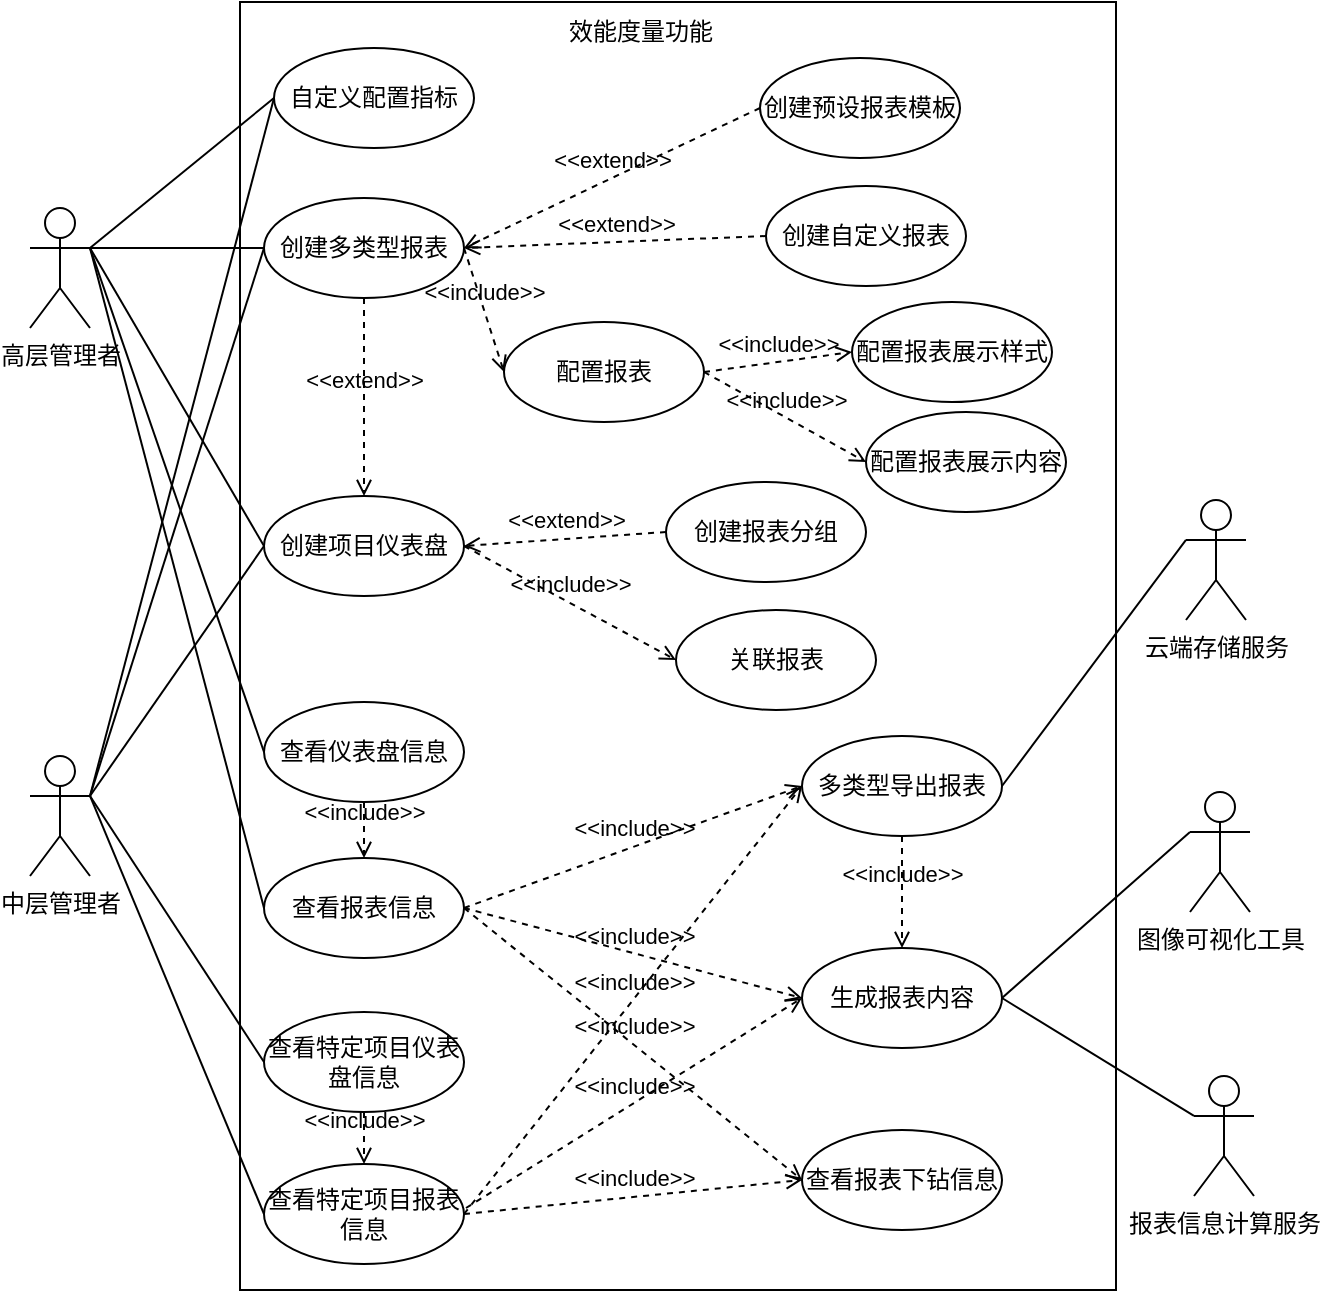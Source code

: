 <mxfile version="26.2.8">
  <diagram name="第 1 页" id="mtTkmlAjdrx-G87t3ve0">
    <mxGraphModel dx="1236" dy="790" grid="0" gridSize="10" guides="1" tooltips="1" connect="1" arrows="1" fold="1" page="1" pageScale="1" pageWidth="827" pageHeight="1169" math="0" shadow="0">
      <root>
        <mxCell id="0" />
        <mxCell id="1" parent="0" />
        <mxCell id="LSccqM-CqqvULN4zkKzQ-1" value="高层管理者" style="shape=umlActor;verticalLabelPosition=bottom;verticalAlign=top;html=1;" parent="1" vertex="1">
          <mxGeometry x="108" y="168" width="30" height="60" as="geometry" />
        </mxCell>
        <mxCell id="LSccqM-CqqvULN4zkKzQ-2" value="" style="rounded=0;whiteSpace=wrap;html=1;" parent="1" vertex="1">
          <mxGeometry x="213" y="65" width="438" height="644" as="geometry" />
        </mxCell>
        <mxCell id="LSccqM-CqqvULN4zkKzQ-3" value="效能度量功能" style="text;html=1;align=center;verticalAlign=middle;whiteSpace=wrap;rounded=0;" parent="1" vertex="1">
          <mxGeometry x="364" y="65" width="99" height="30" as="geometry" />
        </mxCell>
        <mxCell id="LSccqM-CqqvULN4zkKzQ-4" value="创建项目仪表盘" style="ellipse;whiteSpace=wrap;html=1;" parent="1" vertex="1">
          <mxGeometry x="225" y="312" width="100" height="50" as="geometry" />
        </mxCell>
        <mxCell id="LSccqM-CqqvULN4zkKzQ-5" value="创建多类型报表" style="ellipse;whiteSpace=wrap;html=1;" parent="1" vertex="1">
          <mxGeometry x="225" y="163" width="100" height="50" as="geometry" />
        </mxCell>
        <mxCell id="LSccqM-CqqvULN4zkKzQ-9" value="配置报表" style="ellipse;whiteSpace=wrap;html=1;" parent="1" vertex="1">
          <mxGeometry x="345" y="225" width="100" height="50" as="geometry" />
        </mxCell>
        <mxCell id="LSccqM-CqqvULN4zkKzQ-10" value="关联报表" style="ellipse;whiteSpace=wrap;html=1;" parent="1" vertex="1">
          <mxGeometry x="431" y="369" width="100" height="50" as="geometry" />
        </mxCell>
        <mxCell id="LSccqM-CqqvULN4zkKzQ-24" value="" style="endArrow=none;html=1;rounded=0;exitX=1;exitY=0.333;exitDx=0;exitDy=0;exitPerimeter=0;entryX=0;entryY=0.5;entryDx=0;entryDy=0;" parent="1" source="LSccqM-CqqvULN4zkKzQ-1" target="LSccqM-CqqvULN4zkKzQ-5" edge="1">
          <mxGeometry width="50" height="50" relative="1" as="geometry">
            <mxPoint x="387" y="429" as="sourcePoint" />
            <mxPoint x="437" y="379" as="targetPoint" />
          </mxGeometry>
        </mxCell>
        <mxCell id="LSccqM-CqqvULN4zkKzQ-25" value="" style="endArrow=none;html=1;rounded=0;exitX=1;exitY=0.333;exitDx=0;exitDy=0;exitPerimeter=0;entryX=0;entryY=0.5;entryDx=0;entryDy=0;" parent="1" source="LSccqM-CqqvULN4zkKzQ-1" target="LSccqM-CqqvULN4zkKzQ-4" edge="1">
          <mxGeometry width="50" height="50" relative="1" as="geometry">
            <mxPoint x="148" y="348" as="sourcePoint" />
            <mxPoint x="244" y="124" as="targetPoint" />
          </mxGeometry>
        </mxCell>
        <mxCell id="N52ZZ2_gi6DKVlkQ7G2X-1" value="中层管理者" style="shape=umlActor;verticalLabelPosition=bottom;verticalAlign=top;html=1;" parent="1" vertex="1">
          <mxGeometry x="108" y="442" width="30" height="60" as="geometry" />
        </mxCell>
        <mxCell id="N52ZZ2_gi6DKVlkQ7G2X-13" value="自定义配置指标" style="ellipse;whiteSpace=wrap;html=1;" parent="1" vertex="1">
          <mxGeometry x="230" y="88" width="100" height="50" as="geometry" />
        </mxCell>
        <mxCell id="N52ZZ2_gi6DKVlkQ7G2X-14" value="创建预设报表模板" style="ellipse;whiteSpace=wrap;html=1;" parent="1" vertex="1">
          <mxGeometry x="473" y="93" width="100" height="50" as="geometry" />
        </mxCell>
        <mxCell id="N52ZZ2_gi6DKVlkQ7G2X-15" value="创建自定义报表" style="ellipse;whiteSpace=wrap;html=1;" parent="1" vertex="1">
          <mxGeometry x="476" y="157" width="100" height="50" as="geometry" />
        </mxCell>
        <mxCell id="N52ZZ2_gi6DKVlkQ7G2X-17" value="创建报表分组" style="ellipse;whiteSpace=wrap;html=1;" parent="1" vertex="1">
          <mxGeometry x="426" y="305" width="100" height="50" as="geometry" />
        </mxCell>
        <mxCell id="N52ZZ2_gi6DKVlkQ7G2X-18" value="查看仪表盘信息" style="ellipse;whiteSpace=wrap;html=1;" parent="1" vertex="1">
          <mxGeometry x="225" y="415" width="100" height="50" as="geometry" />
        </mxCell>
        <mxCell id="N52ZZ2_gi6DKVlkQ7G2X-19" value="查看报表信息" style="ellipse;whiteSpace=wrap;html=1;" parent="1" vertex="1">
          <mxGeometry x="225" y="493" width="100" height="50" as="geometry" />
        </mxCell>
        <mxCell id="N52ZZ2_gi6DKVlkQ7G2X-20" value="查看报表下钻信息" style="ellipse;whiteSpace=wrap;html=1;" parent="1" vertex="1">
          <mxGeometry x="494" y="629" width="100" height="50" as="geometry" />
        </mxCell>
        <mxCell id="N52ZZ2_gi6DKVlkQ7G2X-21" value="多类型导出报表" style="ellipse;whiteSpace=wrap;html=1;" parent="1" vertex="1">
          <mxGeometry x="494" y="432" width="100" height="50" as="geometry" />
        </mxCell>
        <mxCell id="N52ZZ2_gi6DKVlkQ7G2X-22" value="配置报表展示样式" style="ellipse;whiteSpace=wrap;html=1;" parent="1" vertex="1">
          <mxGeometry x="519" y="215" width="100" height="50" as="geometry" />
        </mxCell>
        <mxCell id="N52ZZ2_gi6DKVlkQ7G2X-23" value="配置报表展示内容" style="ellipse;whiteSpace=wrap;html=1;" parent="1" vertex="1">
          <mxGeometry x="526" y="270" width="100" height="50" as="geometry" />
        </mxCell>
        <mxCell id="N52ZZ2_gi6DKVlkQ7G2X-24" value="云端存储服务" style="shape=umlActor;verticalLabelPosition=bottom;verticalAlign=top;html=1;" parent="1" vertex="1">
          <mxGeometry x="686" y="314" width="30" height="60" as="geometry" />
        </mxCell>
        <mxCell id="N52ZZ2_gi6DKVlkQ7G2X-25" value="图像可视化工具" style="shape=umlActor;verticalLabelPosition=bottom;verticalAlign=top;html=1;" parent="1" vertex="1">
          <mxGeometry x="688" y="460" width="30" height="60" as="geometry" />
        </mxCell>
        <mxCell id="N52ZZ2_gi6DKVlkQ7G2X-30" value="报表信息计算服务" style="shape=umlActor;verticalLabelPosition=bottom;verticalAlign=top;html=1;" parent="1" vertex="1">
          <mxGeometry x="690" y="602" width="30" height="60" as="geometry" />
        </mxCell>
        <mxCell id="N52ZZ2_gi6DKVlkQ7G2X-32" value="查看特定项目仪表盘信息" style="ellipse;whiteSpace=wrap;html=1;" parent="1" vertex="1">
          <mxGeometry x="225" y="570" width="100" height="50" as="geometry" />
        </mxCell>
        <mxCell id="N52ZZ2_gi6DKVlkQ7G2X-33" value="查看特定项目报表信息" style="ellipse;whiteSpace=wrap;html=1;" parent="1" vertex="1">
          <mxGeometry x="225" y="646" width="100" height="50" as="geometry" />
        </mxCell>
        <mxCell id="N52ZZ2_gi6DKVlkQ7G2X-35" value="&amp;lt;&amp;lt;include&amp;gt;&amp;gt;" style="html=1;verticalAlign=bottom;labelBackgroundColor=none;endArrow=open;endFill=0;dashed=1;rounded=0;exitX=1;exitY=0.5;exitDx=0;exitDy=0;entryX=0;entryY=0.5;entryDx=0;entryDy=0;" parent="1" source="LSccqM-CqqvULN4zkKzQ-4" target="LSccqM-CqqvULN4zkKzQ-10" edge="1">
          <mxGeometry width="160" relative="1" as="geometry">
            <mxPoint x="332" y="424" as="sourcePoint" />
            <mxPoint x="492" y="424" as="targetPoint" />
          </mxGeometry>
        </mxCell>
        <mxCell id="N52ZZ2_gi6DKVlkQ7G2X-36" value="&amp;lt;&amp;lt;extend&amp;gt;&amp;gt;" style="html=1;verticalAlign=bottom;labelBackgroundColor=none;endArrow=open;endFill=0;dashed=1;rounded=0;entryX=1;entryY=0.5;entryDx=0;entryDy=0;exitX=0;exitY=0.5;exitDx=0;exitDy=0;" parent="1" source="N52ZZ2_gi6DKVlkQ7G2X-14" target="LSccqM-CqqvULN4zkKzQ-5" edge="1">
          <mxGeometry width="160" relative="1" as="geometry">
            <mxPoint x="309" y="141" as="sourcePoint" />
            <mxPoint x="469" y="141" as="targetPoint" />
          </mxGeometry>
        </mxCell>
        <mxCell id="N52ZZ2_gi6DKVlkQ7G2X-37" value="&amp;lt;&amp;lt;extend&amp;gt;&amp;gt;" style="html=1;verticalAlign=bottom;labelBackgroundColor=none;endArrow=open;endFill=0;dashed=1;rounded=0;entryX=1;entryY=0.5;entryDx=0;entryDy=0;exitX=0;exitY=0.5;exitDx=0;exitDy=0;" parent="1" source="N52ZZ2_gi6DKVlkQ7G2X-15" target="LSccqM-CqqvULN4zkKzQ-5" edge="1">
          <mxGeometry width="160" relative="1" as="geometry">
            <mxPoint x="479" y="135" as="sourcePoint" />
            <mxPoint x="340" y="164" as="targetPoint" />
          </mxGeometry>
        </mxCell>
        <mxCell id="N52ZZ2_gi6DKVlkQ7G2X-38" value="&amp;lt;&amp;lt;include&amp;gt;&amp;gt;" style="html=1;verticalAlign=bottom;labelBackgroundColor=none;endArrow=open;endFill=0;dashed=1;rounded=0;exitX=1;exitY=0.5;exitDx=0;exitDy=0;entryX=0;entryY=0.5;entryDx=0;entryDy=0;" parent="1" source="LSccqM-CqqvULN4zkKzQ-5" target="LSccqM-CqqvULN4zkKzQ-9" edge="1">
          <mxGeometry width="160" relative="1" as="geometry">
            <mxPoint x="342" y="434" as="sourcePoint" />
            <mxPoint x="502" y="434" as="targetPoint" />
          </mxGeometry>
        </mxCell>
        <mxCell id="N52ZZ2_gi6DKVlkQ7G2X-40" value="&amp;lt;&amp;lt;include&amp;gt;&amp;gt;" style="html=1;verticalAlign=bottom;labelBackgroundColor=none;endArrow=open;endFill=0;dashed=1;rounded=0;exitX=1;exitY=0.5;exitDx=0;exitDy=0;entryX=0;entryY=0.5;entryDx=0;entryDy=0;" parent="1" source="LSccqM-CqqvULN4zkKzQ-9" target="N52ZZ2_gi6DKVlkQ7G2X-22" edge="1">
          <mxGeometry width="160" relative="1" as="geometry">
            <mxPoint x="340" y="164" as="sourcePoint" />
            <mxPoint x="355" y="260" as="targetPoint" />
          </mxGeometry>
        </mxCell>
        <mxCell id="N52ZZ2_gi6DKVlkQ7G2X-41" value="&amp;lt;&amp;lt;include&amp;gt;&amp;gt;" style="html=1;verticalAlign=bottom;labelBackgroundColor=none;endArrow=open;endFill=0;dashed=1;rounded=0;exitX=1;exitY=0.5;exitDx=0;exitDy=0;entryX=0;entryY=0.5;entryDx=0;entryDy=0;" parent="1" source="LSccqM-CqqvULN4zkKzQ-9" target="N52ZZ2_gi6DKVlkQ7G2X-23" edge="1">
          <mxGeometry width="160" relative="1" as="geometry">
            <mxPoint x="455" y="260" as="sourcePoint" />
            <mxPoint x="529" y="250" as="targetPoint" />
          </mxGeometry>
        </mxCell>
        <mxCell id="N52ZZ2_gi6DKVlkQ7G2X-42" value="" style="endArrow=none;html=1;rounded=0;exitX=1;exitY=0.333;exitDx=0;exitDy=0;exitPerimeter=0;entryX=0;entryY=0.5;entryDx=0;entryDy=0;" parent="1" source="LSccqM-CqqvULN4zkKzQ-1" target="N52ZZ2_gi6DKVlkQ7G2X-13" edge="1">
          <mxGeometry width="50" height="50" relative="1" as="geometry">
            <mxPoint x="148" y="198" as="sourcePoint" />
            <mxPoint x="240" y="164" as="targetPoint" />
          </mxGeometry>
        </mxCell>
        <mxCell id="N52ZZ2_gi6DKVlkQ7G2X-43" value="&amp;lt;&amp;lt;extend&amp;gt;&amp;gt;" style="html=1;verticalAlign=bottom;labelBackgroundColor=none;endArrow=open;endFill=0;dashed=1;rounded=0;entryX=0.5;entryY=0;entryDx=0;entryDy=0;exitX=0.5;exitY=1;exitDx=0;exitDy=0;" parent="1" source="LSccqM-CqqvULN4zkKzQ-5" target="LSccqM-CqqvULN4zkKzQ-4" edge="1">
          <mxGeometry width="160" relative="1" as="geometry">
            <mxPoint x="335" y="198" as="sourcePoint" />
            <mxPoint x="486" y="192" as="targetPoint" />
          </mxGeometry>
        </mxCell>
        <mxCell id="N52ZZ2_gi6DKVlkQ7G2X-44" value="&amp;lt;&amp;lt;extend&amp;gt;&amp;gt;" style="html=1;verticalAlign=bottom;labelBackgroundColor=none;endArrow=open;endFill=0;dashed=1;rounded=0;entryX=1;entryY=0.5;entryDx=0;entryDy=0;exitX=0;exitY=0.5;exitDx=0;exitDy=0;" parent="1" source="N52ZZ2_gi6DKVlkQ7G2X-17" target="LSccqM-CqqvULN4zkKzQ-4" edge="1">
          <mxGeometry width="160" relative="1" as="geometry">
            <mxPoint x="285" y="223" as="sourcePoint" />
            <mxPoint x="287" y="302" as="targetPoint" />
          </mxGeometry>
        </mxCell>
        <mxCell id="N52ZZ2_gi6DKVlkQ7G2X-45" value="&amp;lt;&amp;lt;include&amp;gt;&amp;gt;" style="html=1;verticalAlign=bottom;labelBackgroundColor=none;endArrow=open;endFill=0;dashed=1;rounded=0;exitX=0.5;exitY=1;exitDx=0;exitDy=0;entryX=0.5;entryY=0;entryDx=0;entryDy=0;" parent="1" source="N52ZZ2_gi6DKVlkQ7G2X-18" target="N52ZZ2_gi6DKVlkQ7G2X-19" edge="1">
          <mxGeometry width="160" relative="1" as="geometry">
            <mxPoint x="429" y="467.5" as="sourcePoint" />
            <mxPoint x="523" y="522.5" as="targetPoint" />
          </mxGeometry>
        </mxCell>
        <mxCell id="N52ZZ2_gi6DKVlkQ7G2X-46" value="&amp;lt;&amp;lt;include&amp;gt;&amp;gt;" style="html=1;verticalAlign=bottom;labelBackgroundColor=none;endArrow=open;endFill=0;dashed=1;rounded=0;exitX=0.5;exitY=1;exitDx=0;exitDy=0;entryX=0.5;entryY=0;entryDx=0;entryDy=0;" parent="1" source="N52ZZ2_gi6DKVlkQ7G2X-32" target="N52ZZ2_gi6DKVlkQ7G2X-33" edge="1">
          <mxGeometry width="160" relative="1" as="geometry">
            <mxPoint x="285" y="475" as="sourcePoint" />
            <mxPoint x="285" y="503" as="targetPoint" />
          </mxGeometry>
        </mxCell>
        <mxCell id="N52ZZ2_gi6DKVlkQ7G2X-47" value="&amp;lt;&amp;lt;include&amp;gt;&amp;gt;" style="html=1;verticalAlign=bottom;labelBackgroundColor=none;endArrow=open;endFill=0;dashed=1;rounded=0;exitX=1;exitY=0.5;exitDx=0;exitDy=0;entryX=0;entryY=0.5;entryDx=0;entryDy=0;" parent="1" source="N52ZZ2_gi6DKVlkQ7G2X-19" target="N52ZZ2_gi6DKVlkQ7G2X-21" edge="1">
          <mxGeometry width="160" relative="1" as="geometry">
            <mxPoint x="335" y="347" as="sourcePoint" />
            <mxPoint x="429" y="402" as="targetPoint" />
          </mxGeometry>
        </mxCell>
        <mxCell id="N52ZZ2_gi6DKVlkQ7G2X-48" value="&amp;lt;&amp;lt;include&amp;gt;&amp;gt;" style="html=1;verticalAlign=bottom;labelBackgroundColor=none;endArrow=open;endFill=0;dashed=1;rounded=0;exitX=1;exitY=0.5;exitDx=0;exitDy=0;entryX=0;entryY=0.5;entryDx=0;entryDy=0;" parent="1" source="N52ZZ2_gi6DKVlkQ7G2X-19" target="N52ZZ2_gi6DKVlkQ7G2X-20" edge="1">
          <mxGeometry width="160" relative="1" as="geometry">
            <mxPoint x="335" y="528" as="sourcePoint" />
            <mxPoint x="503" y="469" as="targetPoint" />
          </mxGeometry>
        </mxCell>
        <mxCell id="N52ZZ2_gi6DKVlkQ7G2X-49" value="&amp;lt;&amp;lt;include&amp;gt;&amp;gt;" style="html=1;verticalAlign=bottom;labelBackgroundColor=none;endArrow=open;endFill=0;dashed=1;rounded=0;exitX=1;exitY=0.5;exitDx=0;exitDy=0;entryX=0;entryY=0.5;entryDx=0;entryDy=0;" parent="1" source="N52ZZ2_gi6DKVlkQ7G2X-33" target="N52ZZ2_gi6DKVlkQ7G2X-21" edge="1">
          <mxGeometry width="160" relative="1" as="geometry">
            <mxPoint x="335" y="528" as="sourcePoint" />
            <mxPoint x="503" y="545" as="targetPoint" />
          </mxGeometry>
        </mxCell>
        <mxCell id="N52ZZ2_gi6DKVlkQ7G2X-50" value="&amp;lt;&amp;lt;include&amp;gt;&amp;gt;" style="html=1;verticalAlign=bottom;labelBackgroundColor=none;endArrow=open;endFill=0;dashed=1;rounded=0;exitX=1;exitY=0.5;exitDx=0;exitDy=0;entryX=0;entryY=0.5;entryDx=0;entryDy=0;" parent="1" source="N52ZZ2_gi6DKVlkQ7G2X-33" target="N52ZZ2_gi6DKVlkQ7G2X-20" edge="1">
          <mxGeometry width="160" relative="1" as="geometry">
            <mxPoint x="335" y="681" as="sourcePoint" />
            <mxPoint x="503" y="469" as="targetPoint" />
          </mxGeometry>
        </mxCell>
        <mxCell id="N52ZZ2_gi6DKVlkQ7G2X-51" value="" style="endArrow=none;html=1;rounded=0;exitX=1;exitY=0.5;exitDx=0;exitDy=0;entryX=0;entryY=0.333;entryDx=0;entryDy=0;entryPerimeter=0;" parent="1" source="N52ZZ2_gi6DKVlkQ7G2X-55" target="N52ZZ2_gi6DKVlkQ7G2X-25" edge="1">
          <mxGeometry width="50" height="50" relative="1" as="geometry">
            <mxPoint x="148" y="198" as="sourcePoint" />
            <mxPoint x="235" y="347" as="targetPoint" />
          </mxGeometry>
        </mxCell>
        <mxCell id="N52ZZ2_gi6DKVlkQ7G2X-53" value="" style="endArrow=none;html=1;rounded=0;exitX=0;exitY=0.333;exitDx=0;exitDy=0;entryX=1;entryY=0.5;entryDx=0;entryDy=0;exitPerimeter=0;" parent="1" source="N52ZZ2_gi6DKVlkQ7G2X-24" target="N52ZZ2_gi6DKVlkQ7G2X-21" edge="1">
          <mxGeometry width="50" height="50" relative="1" as="geometry">
            <mxPoint x="605" y="492" as="sourcePoint" />
            <mxPoint x="698" y="490" as="targetPoint" />
          </mxGeometry>
        </mxCell>
        <mxCell id="N52ZZ2_gi6DKVlkQ7G2X-54" value="" style="endArrow=none;html=1;rounded=0;exitX=1;exitY=0.5;exitDx=0;exitDy=0;entryX=0;entryY=0.333;entryDx=0;entryDy=0;entryPerimeter=0;" parent="1" source="N52ZZ2_gi6DKVlkQ7G2X-55" target="N52ZZ2_gi6DKVlkQ7G2X-30" edge="1">
          <mxGeometry width="50" height="50" relative="1" as="geometry">
            <mxPoint x="605" y="492" as="sourcePoint" />
            <mxPoint x="698" y="490" as="targetPoint" />
          </mxGeometry>
        </mxCell>
        <mxCell id="N52ZZ2_gi6DKVlkQ7G2X-55" value="生成报表内容" style="ellipse;whiteSpace=wrap;html=1;" parent="1" vertex="1">
          <mxGeometry x="494" y="538" width="100" height="50" as="geometry" />
        </mxCell>
        <mxCell id="N52ZZ2_gi6DKVlkQ7G2X-56" value="&amp;lt;&amp;lt;include&amp;gt;&amp;gt;" style="html=1;verticalAlign=bottom;labelBackgroundColor=none;endArrow=open;endFill=0;dashed=1;rounded=0;entryX=0.5;entryY=0;entryDx=0;entryDy=0;" parent="1" source="N52ZZ2_gi6DKVlkQ7G2X-21" target="N52ZZ2_gi6DKVlkQ7G2X-55" edge="1">
          <mxGeometry width="160" relative="1" as="geometry">
            <mxPoint x="335" y="528" as="sourcePoint" />
            <mxPoint x="500" y="467" as="targetPoint" />
          </mxGeometry>
        </mxCell>
        <mxCell id="N52ZZ2_gi6DKVlkQ7G2X-57" value="&amp;lt;&amp;lt;include&amp;gt;&amp;gt;" style="html=1;verticalAlign=bottom;labelBackgroundColor=none;endArrow=open;endFill=0;dashed=1;rounded=0;entryX=0;entryY=0.5;entryDx=0;entryDy=0;exitX=1;exitY=0.5;exitDx=0;exitDy=0;" parent="1" source="N52ZZ2_gi6DKVlkQ7G2X-19" target="N52ZZ2_gi6DKVlkQ7G2X-55" edge="1">
          <mxGeometry width="160" relative="1" as="geometry">
            <mxPoint x="550" y="492" as="sourcePoint" />
            <mxPoint x="550" y="520" as="targetPoint" />
          </mxGeometry>
        </mxCell>
        <mxCell id="N52ZZ2_gi6DKVlkQ7G2X-58" value="&amp;lt;&amp;lt;include&amp;gt;&amp;gt;" style="html=1;verticalAlign=bottom;labelBackgroundColor=none;endArrow=open;endFill=0;dashed=1;rounded=0;entryX=0;entryY=0.5;entryDx=0;entryDy=0;" parent="1" target="N52ZZ2_gi6DKVlkQ7G2X-55" edge="1">
          <mxGeometry width="160" relative="1" as="geometry">
            <mxPoint x="326" y="668" as="sourcePoint" />
            <mxPoint x="500" y="545" as="targetPoint" />
          </mxGeometry>
        </mxCell>
        <mxCell id="N52ZZ2_gi6DKVlkQ7G2X-60" value="" style="endArrow=none;html=1;rounded=0;exitX=1;exitY=0.333;exitDx=0;exitDy=0;exitPerimeter=0;entryX=0;entryY=0.5;entryDx=0;entryDy=0;" parent="1" source="LSccqM-CqqvULN4zkKzQ-1" target="N52ZZ2_gi6DKVlkQ7G2X-18" edge="1">
          <mxGeometry width="50" height="50" relative="1" as="geometry">
            <mxPoint x="148" y="198" as="sourcePoint" />
            <mxPoint x="235" y="347" as="targetPoint" />
          </mxGeometry>
        </mxCell>
        <mxCell id="N52ZZ2_gi6DKVlkQ7G2X-62" value="" style="endArrow=none;html=1;rounded=0;exitX=1;exitY=0.333;exitDx=0;exitDy=0;exitPerimeter=0;entryX=0;entryY=0.5;entryDx=0;entryDy=0;" parent="1" source="LSccqM-CqqvULN4zkKzQ-1" target="N52ZZ2_gi6DKVlkQ7G2X-19" edge="1">
          <mxGeometry width="50" height="50" relative="1" as="geometry">
            <mxPoint x="148" y="198" as="sourcePoint" />
            <mxPoint x="235" y="450" as="targetPoint" />
          </mxGeometry>
        </mxCell>
        <mxCell id="N52ZZ2_gi6DKVlkQ7G2X-63" value="" style="endArrow=none;html=1;rounded=0;exitX=1;exitY=0.333;exitDx=0;exitDy=0;exitPerimeter=0;entryX=0;entryY=0.5;entryDx=0;entryDy=0;" parent="1" source="N52ZZ2_gi6DKVlkQ7G2X-1" target="N52ZZ2_gi6DKVlkQ7G2X-32" edge="1">
          <mxGeometry width="50" height="50" relative="1" as="geometry">
            <mxPoint x="148" y="198" as="sourcePoint" />
            <mxPoint x="235" y="528" as="targetPoint" />
          </mxGeometry>
        </mxCell>
        <mxCell id="N52ZZ2_gi6DKVlkQ7G2X-64" value="" style="endArrow=none;html=1;rounded=0;exitX=1;exitY=0.333;exitDx=0;exitDy=0;exitPerimeter=0;entryX=0;entryY=0.5;entryDx=0;entryDy=0;" parent="1" source="N52ZZ2_gi6DKVlkQ7G2X-1" target="N52ZZ2_gi6DKVlkQ7G2X-33" edge="1">
          <mxGeometry width="50" height="50" relative="1" as="geometry">
            <mxPoint x="148" y="472" as="sourcePoint" />
            <mxPoint x="235" y="605" as="targetPoint" />
          </mxGeometry>
        </mxCell>
        <mxCell id="N52ZZ2_gi6DKVlkQ7G2X-65" value="" style="endArrow=none;html=1;rounded=0;exitX=1;exitY=0.333;exitDx=0;exitDy=0;exitPerimeter=0;entryX=0;entryY=0.5;entryDx=0;entryDy=0;" parent="1" source="N52ZZ2_gi6DKVlkQ7G2X-1" target="LSccqM-CqqvULN4zkKzQ-4" edge="1">
          <mxGeometry width="50" height="50" relative="1" as="geometry">
            <mxPoint x="148" y="472" as="sourcePoint" />
            <mxPoint x="235" y="681" as="targetPoint" />
          </mxGeometry>
        </mxCell>
        <mxCell id="N52ZZ2_gi6DKVlkQ7G2X-66" value="" style="endArrow=none;html=1;rounded=0;exitX=1;exitY=0.333;exitDx=0;exitDy=0;exitPerimeter=0;entryX=0;entryY=0.5;entryDx=0;entryDy=0;" parent="1" source="N52ZZ2_gi6DKVlkQ7G2X-1" target="LSccqM-CqqvULN4zkKzQ-5" edge="1">
          <mxGeometry width="50" height="50" relative="1" as="geometry">
            <mxPoint x="148" y="472" as="sourcePoint" />
            <mxPoint x="235" y="347" as="targetPoint" />
          </mxGeometry>
        </mxCell>
        <mxCell id="N52ZZ2_gi6DKVlkQ7G2X-67" value="" style="endArrow=none;html=1;rounded=0;exitX=1;exitY=0.333;exitDx=0;exitDy=0;exitPerimeter=0;entryX=0;entryY=0.5;entryDx=0;entryDy=0;" parent="1" source="N52ZZ2_gi6DKVlkQ7G2X-1" target="N52ZZ2_gi6DKVlkQ7G2X-13" edge="1">
          <mxGeometry width="50" height="50" relative="1" as="geometry">
            <mxPoint x="148" y="472" as="sourcePoint" />
            <mxPoint x="235" y="198" as="targetPoint" />
          </mxGeometry>
        </mxCell>
      </root>
    </mxGraphModel>
  </diagram>
</mxfile>
